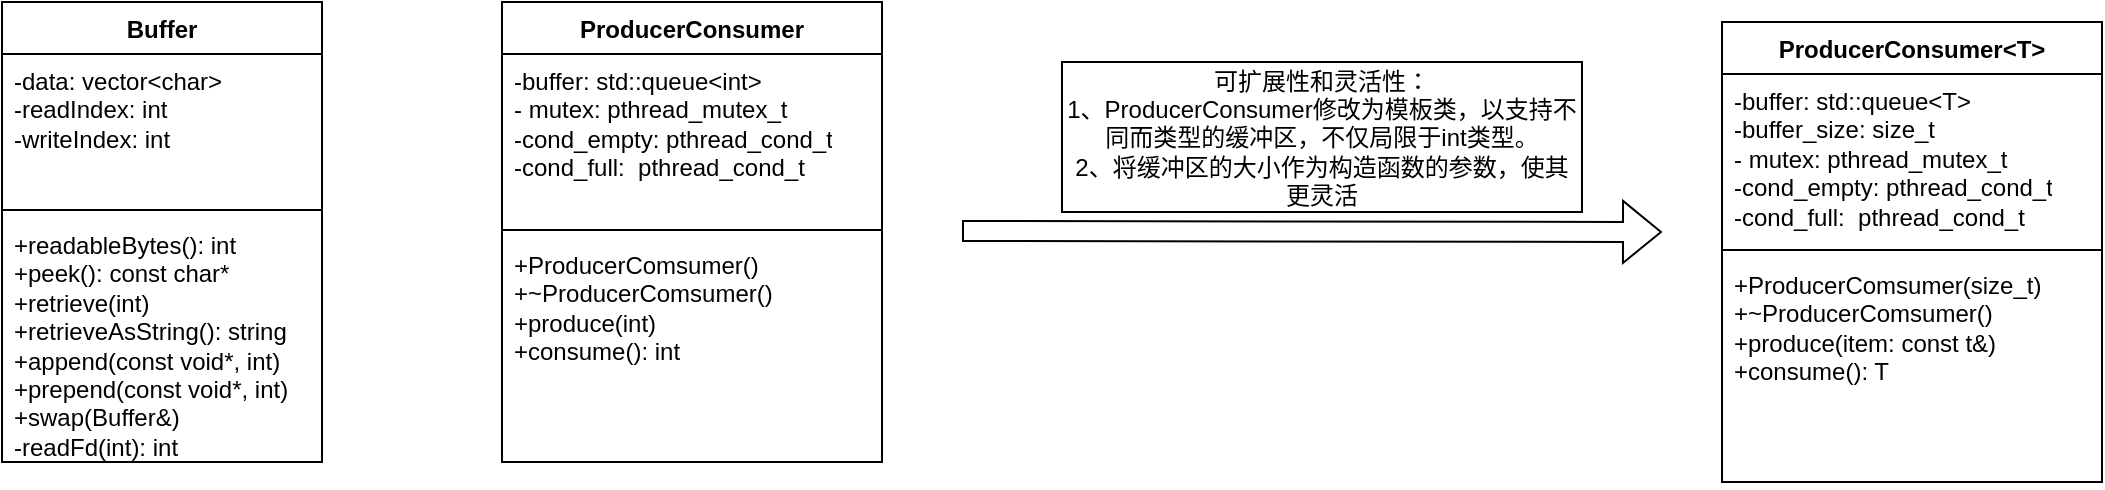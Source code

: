 <mxfile version="25.0.3">
  <diagram name="第 1 页" id="A25osOTaRMVcd06Vr9zu">
    <mxGraphModel dx="1434" dy="738" grid="1" gridSize="10" guides="1" tooltips="1" connect="1" arrows="1" fold="1" page="1" pageScale="1" pageWidth="827" pageHeight="1169" math="0" shadow="0">
      <root>
        <mxCell id="0" />
        <mxCell id="1" parent="0" />
        <mxCell id="lhPa5f_wbcNiDGnkOA1l-1" value="Buffer" style="swimlane;fontStyle=1;align=center;verticalAlign=top;childLayout=stackLayout;horizontal=1;startSize=26;horizontalStack=0;resizeParent=1;resizeParentMax=0;resizeLast=0;collapsible=1;marginBottom=0;whiteSpace=wrap;html=1;" parent="1" vertex="1">
          <mxGeometry x="110" y="130" width="160" height="230" as="geometry" />
        </mxCell>
        <mxCell id="lhPa5f_wbcNiDGnkOA1l-2" value="&lt;div&gt;-data: vector&amp;lt;char&amp;gt;&lt;/div&gt;&lt;div&gt;-readIndex: int&lt;/div&gt;&lt;div&gt;-writeIndex: int&lt;/div&gt;" style="text;strokeColor=none;fillColor=none;align=left;verticalAlign=top;spacingLeft=4;spacingRight=4;overflow=hidden;rotatable=0;points=[[0,0.5],[1,0.5]];portConstraint=eastwest;whiteSpace=wrap;html=1;" parent="lhPa5f_wbcNiDGnkOA1l-1" vertex="1">
          <mxGeometry y="26" width="160" height="74" as="geometry" />
        </mxCell>
        <mxCell id="lhPa5f_wbcNiDGnkOA1l-3" value="" style="line;strokeWidth=1;fillColor=none;align=left;verticalAlign=middle;spacingTop=-1;spacingLeft=3;spacingRight=3;rotatable=0;labelPosition=right;points=[];portConstraint=eastwest;strokeColor=inherit;" parent="lhPa5f_wbcNiDGnkOA1l-1" vertex="1">
          <mxGeometry y="100" width="160" height="8" as="geometry" />
        </mxCell>
        <mxCell id="lhPa5f_wbcNiDGnkOA1l-4" value="+readableBytes(): int&lt;div&gt;+peek(): const char*&lt;/div&gt;&lt;div&gt;+retrieve(int)&lt;/div&gt;&lt;div&gt;+retrieveAsString(): string&lt;/div&gt;&lt;div&gt;+append(const void*, int)&lt;/div&gt;&lt;div&gt;+prepend(const void*, int)&lt;/div&gt;&lt;div&gt;+swap(Buffer&amp;amp;)&lt;/div&gt;&lt;div&gt;-readFd(int): int&lt;/div&gt;" style="text;strokeColor=none;fillColor=none;align=left;verticalAlign=top;spacingLeft=4;spacingRight=4;overflow=hidden;rotatable=0;points=[[0,0.5],[1,0.5]];portConstraint=eastwest;whiteSpace=wrap;html=1;" parent="lhPa5f_wbcNiDGnkOA1l-1" vertex="1">
          <mxGeometry y="108" width="160" height="122" as="geometry" />
        </mxCell>
        <mxCell id="_dh5wbkqPe35B7HPucDX-1" value="ProducerConsumer" style="swimlane;fontStyle=1;align=center;verticalAlign=top;childLayout=stackLayout;horizontal=1;startSize=26;horizontalStack=0;resizeParent=1;resizeParentMax=0;resizeLast=0;collapsible=1;marginBottom=0;whiteSpace=wrap;html=1;" vertex="1" parent="1">
          <mxGeometry x="360" y="130" width="190" height="230" as="geometry" />
        </mxCell>
        <mxCell id="_dh5wbkqPe35B7HPucDX-2" value="-buffer: std::queue&amp;lt;int&amp;gt;&lt;div&gt;- mutex: pthread_mutex_t&lt;/div&gt;&lt;div&gt;-cond_empty: pthread_cond_t&lt;/div&gt;&lt;div&gt;-cond_full:&amp;nbsp; pthread_cond_t&lt;/div&gt;" style="text;strokeColor=none;fillColor=none;align=left;verticalAlign=top;spacingLeft=4;spacingRight=4;overflow=hidden;rotatable=0;points=[[0,0.5],[1,0.5]];portConstraint=eastwest;whiteSpace=wrap;html=1;" vertex="1" parent="_dh5wbkqPe35B7HPucDX-1">
          <mxGeometry y="26" width="190" height="84" as="geometry" />
        </mxCell>
        <mxCell id="_dh5wbkqPe35B7HPucDX-3" value="" style="line;strokeWidth=1;fillColor=none;align=left;verticalAlign=middle;spacingTop=-1;spacingLeft=3;spacingRight=3;rotatable=0;labelPosition=right;points=[];portConstraint=eastwest;strokeColor=inherit;" vertex="1" parent="_dh5wbkqPe35B7HPucDX-1">
          <mxGeometry y="110" width="190" height="8" as="geometry" />
        </mxCell>
        <mxCell id="_dh5wbkqPe35B7HPucDX-4" value="+ProducerComsumer()&lt;div&gt;+~ProducerComsumer()&lt;/div&gt;&lt;div&gt;+produce(int)&lt;/div&gt;&lt;div&gt;+consume(): int&lt;/div&gt;" style="text;strokeColor=none;fillColor=none;align=left;verticalAlign=top;spacingLeft=4;spacingRight=4;overflow=hidden;rotatable=0;points=[[0,0.5],[1,0.5]];portConstraint=eastwest;whiteSpace=wrap;html=1;" vertex="1" parent="_dh5wbkqPe35B7HPucDX-1">
          <mxGeometry y="118" width="190" height="112" as="geometry" />
        </mxCell>
        <mxCell id="_dh5wbkqPe35B7HPucDX-5" value="ProducerConsumer&amp;lt;T&amp;gt;" style="swimlane;fontStyle=1;align=center;verticalAlign=top;childLayout=stackLayout;horizontal=1;startSize=26;horizontalStack=0;resizeParent=1;resizeParentMax=0;resizeLast=0;collapsible=1;marginBottom=0;whiteSpace=wrap;html=1;" vertex="1" parent="1">
          <mxGeometry x="970" y="140" width="190" height="230" as="geometry" />
        </mxCell>
        <mxCell id="_dh5wbkqPe35B7HPucDX-6" value="-buffer: std::queue&amp;lt;T&amp;gt;&lt;div&gt;-buffer_size: size_t&lt;br&gt;&lt;div&gt;- mutex: pthread_mutex_t&lt;/div&gt;&lt;div&gt;-cond_empty: pthread_cond_t&lt;/div&gt;&lt;div&gt;-cond_full:&amp;nbsp; pthread_cond_t&lt;/div&gt;&lt;/div&gt;" style="text;strokeColor=none;fillColor=none;align=left;verticalAlign=top;spacingLeft=4;spacingRight=4;overflow=hidden;rotatable=0;points=[[0,0.5],[1,0.5]];portConstraint=eastwest;whiteSpace=wrap;html=1;" vertex="1" parent="_dh5wbkqPe35B7HPucDX-5">
          <mxGeometry y="26" width="190" height="84" as="geometry" />
        </mxCell>
        <mxCell id="_dh5wbkqPe35B7HPucDX-7" value="" style="line;strokeWidth=1;fillColor=none;align=left;verticalAlign=middle;spacingTop=-1;spacingLeft=3;spacingRight=3;rotatable=0;labelPosition=right;points=[];portConstraint=eastwest;strokeColor=inherit;" vertex="1" parent="_dh5wbkqPe35B7HPucDX-5">
          <mxGeometry y="110" width="190" height="8" as="geometry" />
        </mxCell>
        <mxCell id="_dh5wbkqPe35B7HPucDX-8" value="+ProducerComsumer(size_t)&lt;div&gt;+~ProducerComsumer()&lt;/div&gt;&lt;div&gt;+produce(item: const t&amp;amp;)&lt;/div&gt;&lt;div&gt;+consume(): T&lt;/div&gt;" style="text;strokeColor=none;fillColor=none;align=left;verticalAlign=top;spacingLeft=4;spacingRight=4;overflow=hidden;rotatable=0;points=[[0,0.5],[1,0.5]];portConstraint=eastwest;whiteSpace=wrap;html=1;" vertex="1" parent="_dh5wbkqPe35B7HPucDX-5">
          <mxGeometry y="118" width="190" height="112" as="geometry" />
        </mxCell>
        <mxCell id="_dh5wbkqPe35B7HPucDX-11" value="" style="shape=flexArrow;endArrow=classic;html=1;rounded=0;" edge="1" parent="1">
          <mxGeometry width="50" height="50" relative="1" as="geometry">
            <mxPoint x="590" y="244.5" as="sourcePoint" />
            <mxPoint x="940" y="245" as="targetPoint" />
          </mxGeometry>
        </mxCell>
        <mxCell id="_dh5wbkqPe35B7HPucDX-13" value="可扩展性和灵活性：&lt;div&gt;1、ProducerConsumer修改为模板类，以支持不同而类型的缓冲区，不仅局限于int类型。&lt;/div&gt;&lt;div&gt;2、将缓冲区的大小作为构造函数的参数，使其更灵活&lt;/div&gt;" style="rounded=0;whiteSpace=wrap;html=1;" vertex="1" parent="1">
          <mxGeometry x="640" y="160" width="260" height="75" as="geometry" />
        </mxCell>
      </root>
    </mxGraphModel>
  </diagram>
</mxfile>
